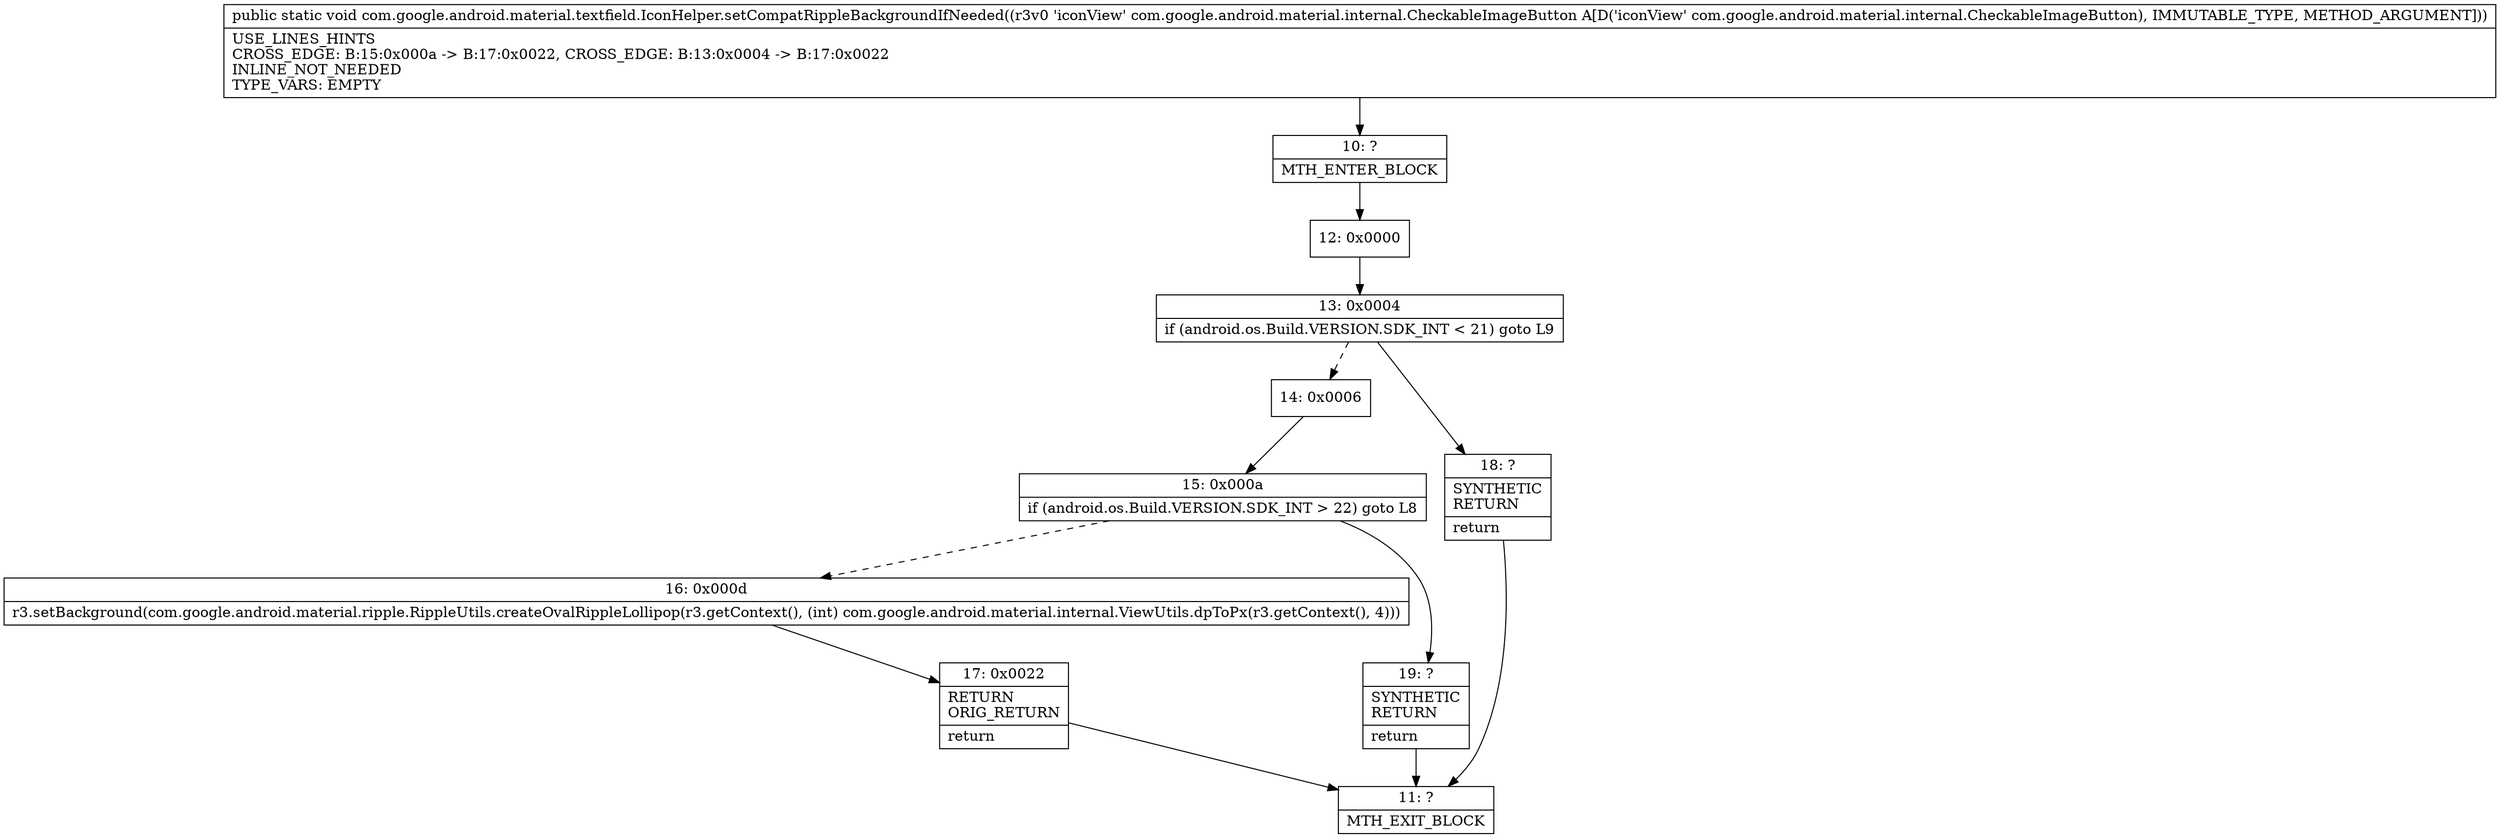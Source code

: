 digraph "CFG forcom.google.android.material.textfield.IconHelper.setCompatRippleBackgroundIfNeeded(Lcom\/google\/android\/material\/internal\/CheckableImageButton;)V" {
Node_10 [shape=record,label="{10\:\ ?|MTH_ENTER_BLOCK\l}"];
Node_12 [shape=record,label="{12\:\ 0x0000}"];
Node_13 [shape=record,label="{13\:\ 0x0004|if (android.os.Build.VERSION.SDK_INT \< 21) goto L9\l}"];
Node_14 [shape=record,label="{14\:\ 0x0006}"];
Node_15 [shape=record,label="{15\:\ 0x000a|if (android.os.Build.VERSION.SDK_INT \> 22) goto L8\l}"];
Node_16 [shape=record,label="{16\:\ 0x000d|r3.setBackground(com.google.android.material.ripple.RippleUtils.createOvalRippleLollipop(r3.getContext(), (int) com.google.android.material.internal.ViewUtils.dpToPx(r3.getContext(), 4)))\l}"];
Node_17 [shape=record,label="{17\:\ 0x0022|RETURN\lORIG_RETURN\l|return\l}"];
Node_11 [shape=record,label="{11\:\ ?|MTH_EXIT_BLOCK\l}"];
Node_19 [shape=record,label="{19\:\ ?|SYNTHETIC\lRETURN\l|return\l}"];
Node_18 [shape=record,label="{18\:\ ?|SYNTHETIC\lRETURN\l|return\l}"];
MethodNode[shape=record,label="{public static void com.google.android.material.textfield.IconHelper.setCompatRippleBackgroundIfNeeded((r3v0 'iconView' com.google.android.material.internal.CheckableImageButton A[D('iconView' com.google.android.material.internal.CheckableImageButton), IMMUTABLE_TYPE, METHOD_ARGUMENT]))  | USE_LINES_HINTS\lCROSS_EDGE: B:15:0x000a \-\> B:17:0x0022, CROSS_EDGE: B:13:0x0004 \-\> B:17:0x0022\lINLINE_NOT_NEEDED\lTYPE_VARS: EMPTY\l}"];
MethodNode -> Node_10;Node_10 -> Node_12;
Node_12 -> Node_13;
Node_13 -> Node_14[style=dashed];
Node_13 -> Node_18;
Node_14 -> Node_15;
Node_15 -> Node_16[style=dashed];
Node_15 -> Node_19;
Node_16 -> Node_17;
Node_17 -> Node_11;
Node_19 -> Node_11;
Node_18 -> Node_11;
}

